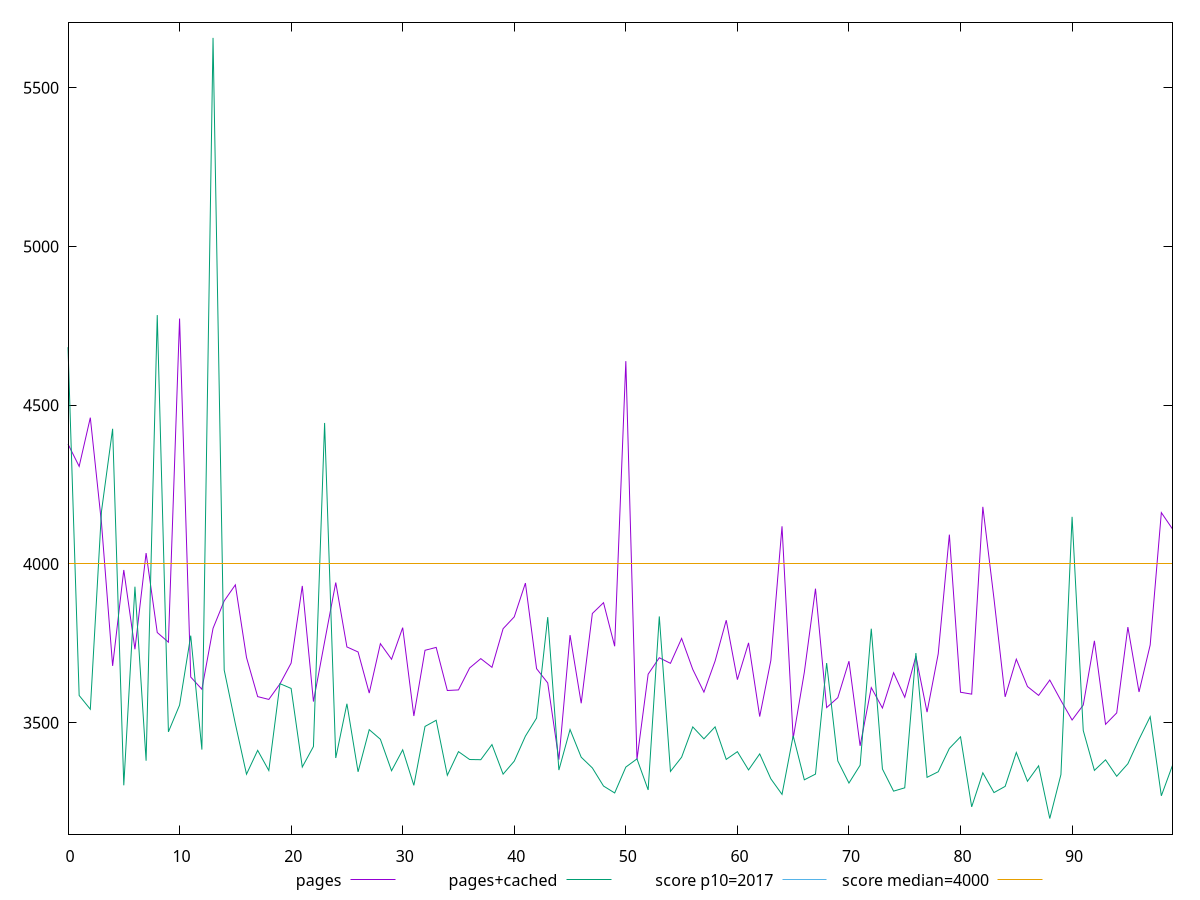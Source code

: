 reset

$pages <<EOF
0 4377.379999999995
1 4307.087999999993
2 4460.53199999999
3 4128.839999999995
4 3678.6599999999985
5 3980.799999999999
6 3731.1399999999912
7 4034.0519999999983
8 3783.755999999997
9 3753.399999999996
10 4772.639999999992
11 3643.6319999999955
12 3605.0999999999963
13 3796.8919999999957
14 3883.367999999998
15 3933.955999999995
16 3705.075999999995
17 3581.9679999999985
18 3573.0799999999963
19 3622.0959999999973
20 3687.515999999994
21 3930.5559999999937
22 3566.3439999999946
23 3754.871999999997
24 3941.2279999999987
25 3738.367999999994
26 3722.543999999998
27 3593.087999999996
28 3748.6479999999965
29 3699.5879999999966
30 3799.127999999998
31 3520.9399999999982
32 3727.8319999999967
33 3736.9799999999964
34 3601.183999999996
35 3603.015999999999
36 3672.1799999999976
37 3701.579999999996
38 3674.1919999999986
39 3795.8879999999976
40 3833.183999999997
41 3939.475999999996
42 3669.8919999999944
43 3624.895999999994
44 3383.4239999999954
45 3775.667999999998
46 3561.019999999995
47 3843.7839999999956
48 3877.8039999999964
49 3740.531999999998
50 4638.463999999993
51 3383.9279999999976
52 3652.5599999999968
53 3704.3319999999953
54 3686.783999999996
55 3765.2319999999963
56 3667.655999999998
57 3596.1119999999946
58 3693.923999999996
59 3822.5599999999968
60 3635.3479999999986
61 3751.2079999999924
62 3519.107999999998
63 3695.9799999999977
64 4118.267999999991
65 3450.583999999999
66 3658.647999999993
67 3921.9079999999963
68 3547.371999999995
69 3578.547999999997
70 3693.5359999999964
71 3426.8959999999997
72 3610.279999999999
73 3545.991999999996
74 3657.1679999999956
75 3579.8839999999987
76 3709.0720000000006
77 3533.071999999996
78 3716.536
79 4092.119999999998
80 3595.6999999999994
81 3589.715999999997
82 4179.647999999999
83 3890.175999999999
84 3581.1600000000003
85 3699.799999999994
86 3613.731999999993
87 3585.743999999996
88 3634.123999999998
89 3569.655999999998
90 3508.263999999998
91 3555.371999999996
92 3757.659999999999
93 3494.683999999998
94 3530.639999999995
95 3800.979999999997
96 3596.531999999995
97 3744.5119999999965
98 4161.475999999993
99 4109.795999999998
EOF

$pagesCached <<EOF
0 4682.583999999993
1 3585.5239999999962
2 3542.1679999999974
3 4165.083999999996
4 4425.515999999991
5 3302.523999999999
6 3928.1999999999935
7 3380.0999999999976
8 4783.551999999999
9 3470.892
10 3555.179999999997
11 3773.995999999996
12 3415.023999999998
13 5656.6159999999945
14 3665.6719999999978
15 3496.2919999999986
16 3337.5280000000002
17 3412.6199999999994
18 3349.167999999998
19 3622.647999999998
20 3607.611999999995
21 3360.0999999999995
22 3424.819999999996
23 4443.791999999995
24 3388.6199999999953
25 3559.435999999999
26 3344.987999999998
27 3477.863999999999
28 3447.5760000000046
29 3348.4120000000003
30 3414.3559999999998
31 3302.391999999999
32 3488.0439999999994
33 3507.4399999999996
34 3334.088
35 3408.68
36 3383.812000000001
37 3383.203999999997
38 3430.8399999999974
39 3337.7319999999977
40 3378.711999999998
41 3457.4680000000008
42 3514.3479999999954
43 3832.3600000000015
44 3350.5439999999985
45 3478.2799999999957
46 3391.132000000001
47 3357.296
48 3300.2639999999997
49 3278.4599999999973
50 3359.9760000000006
51 3385.775999999999
52 3287.991999999997
53 3834.4639999999995
54 3346.2639999999983
55 3391.071999999997
56 3486.5119999999974
57 3448.915999999997
58 3486.651999999999
59 3384.1239999999984
60 3408.5479999999975
61 3350.9839999999986
62 3401.447999999998
63 3322.947999999999
64 3273.9879999999966
65 3458.6119999999987
66 3319.835999999998
67 3337.8639999999973
68 3687.591999999997
69 3379.251999999999
70 3309.6679999999974
71 3365.859999999999
72 3795.839999999998
73 3353.971999999996
74 3284.192
75 3294.6399999999985
76 3719.219999999999
77 3327.612000000001
78 3345.236
79 3418.7760000000007
80 3455.259999999999
81 3234.624
82 3341.9280000000012
83 3279.6080000000006
84 3299.196000000001
85 3405.951999999999
86 3315.2759999999985
87 3363.9399999999973
88 3197.9680000000003
89 3336.4559999999988
90 4148.1439999999975
91 3475.1880000000006
92 3349.543999999999
93 3382.787999999998
94 3330.991999999999
95 3370.4799999999996
96 3447.3239999999983
97 3518.715999999999
98 3269.467999999997
99 3365.455999999999
EOF

set key outside below
set xrange [0:99]
set yrange [3148.7950400000004:5705.788959999994]
set trange [3148.7950400000004:5705.788959999994]
set terminal svg size 640, 520 enhanced background rgb 'white'
set output "report_00025_2021-02-22T21:38:55.199Z/mainthread-work-breakdown/comparison/line/0_vs_1.svg"

plot $pages title "pages" with line, \
     $pagesCached title "pages+cached" with line, \
     2017 title "score p10=2017", \
     4000 title "score median=4000"

reset
